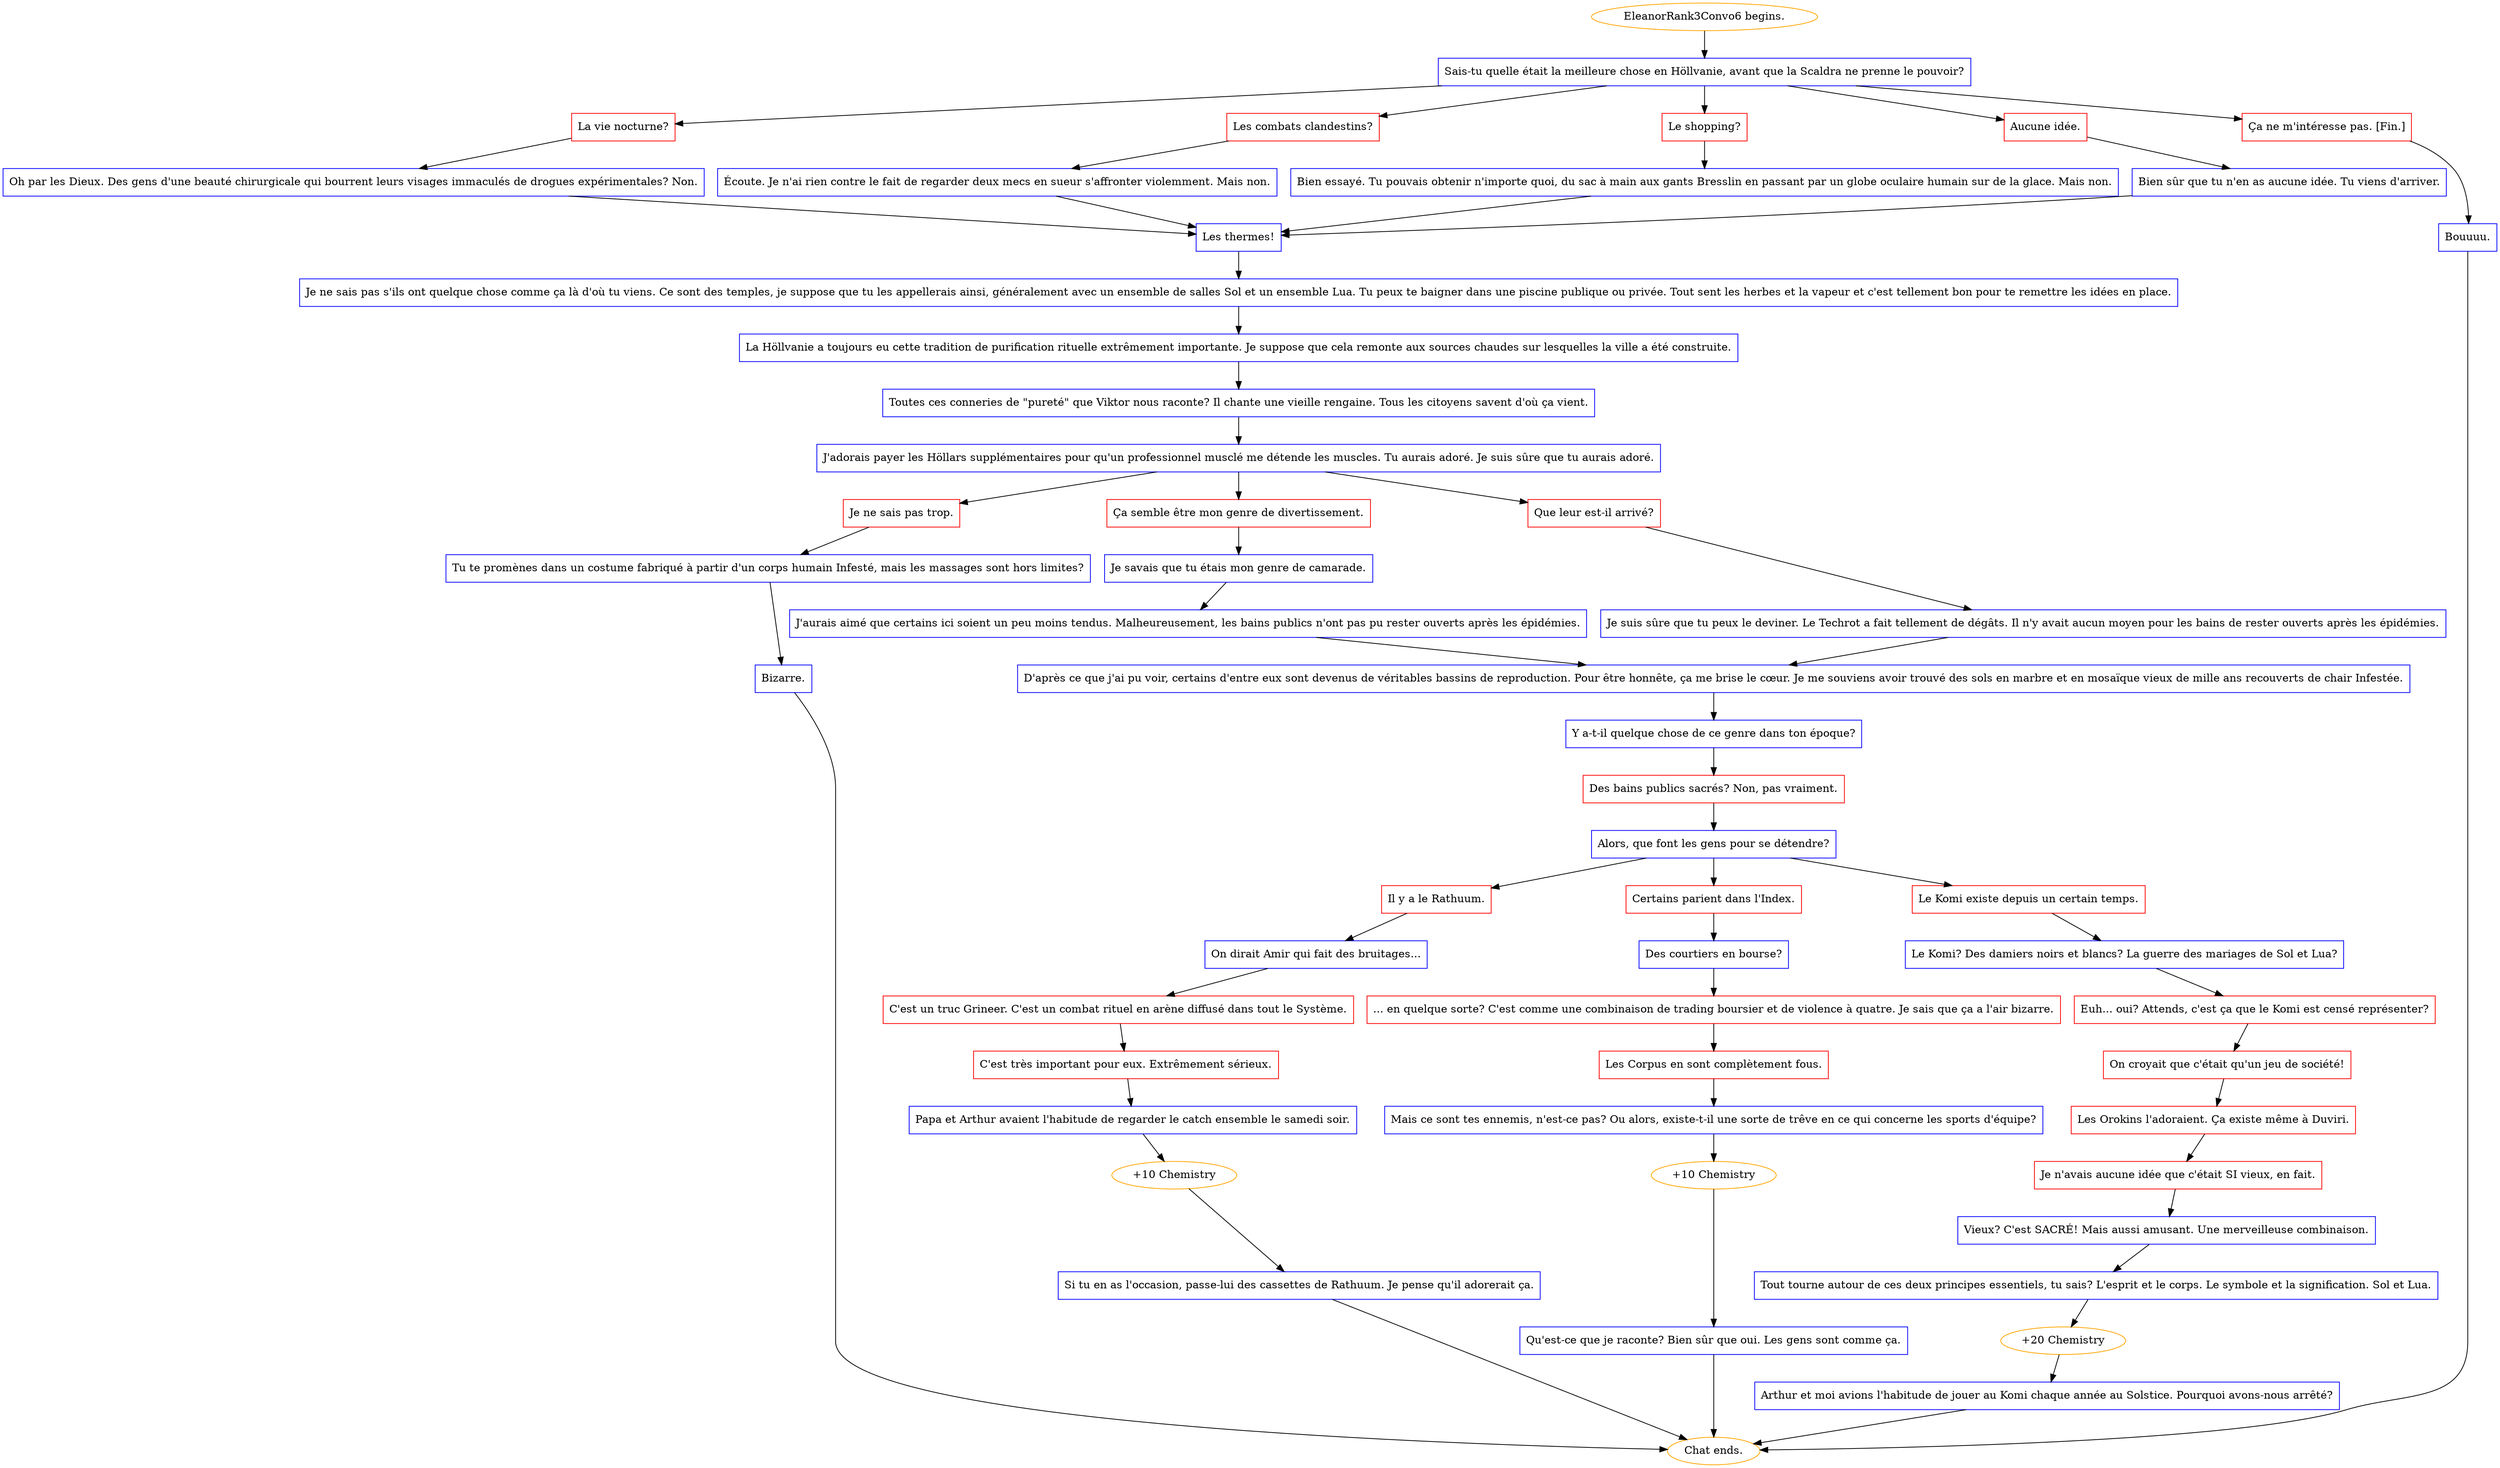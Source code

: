 digraph {
	"EleanorRank3Convo6 begins." [color=orange];
		"EleanorRank3Convo6 begins." -> j2166491323;
	j2166491323 [label="Sais-tu quelle était la meilleure chose en Höllvanie, avant que la Scaldra ne prenne le pouvoir?",shape=box,color=blue];
		j2166491323 -> j358680348;
		j2166491323 -> j1454298202;
		j2166491323 -> j2727082450;
		j2166491323 -> j4184265918;
		j2166491323 -> j3737575006;
	j358680348 [label="La vie nocturne?",shape=box,color=red];
		j358680348 -> j1185163239;
	j1454298202 [label="Les combats clandestins?",shape=box,color=red];
		j1454298202 -> j530427290;
	j2727082450 [label="Le shopping?",shape=box,color=red];
		j2727082450 -> j1891812767;
	j4184265918 [label="Aucune idée.",shape=box,color=red];
		j4184265918 -> j3361773171;
	j3737575006 [label="Ça ne m'intéresse pas. [Fin.]",shape=box,color=red];
		j3737575006 -> j1221742898;
	j1185163239 [label="Oh par les Dieux. Des gens d'une beauté chirurgicale qui bourrent leurs visages immaculés de drogues expérimentales? Non.",shape=box,color=blue];
		j1185163239 -> j1218868779;
	j530427290 [label="Écoute. Je n'ai rien contre le fait de regarder deux mecs en sueur s'affronter violemment. Mais non.",shape=box,color=blue];
		j530427290 -> j1218868779;
	j1891812767 [label="Bien essayé. Tu pouvais obtenir n'importe quoi, du sac à main aux gants Bresslin en passant par un globe oculaire humain sur de la glace. Mais non.",shape=box,color=blue];
		j1891812767 -> j1218868779;
	j3361773171 [label="Bien sûr que tu n'en as aucune idée. Tu viens d'arriver.",shape=box,color=blue];
		j3361773171 -> j1218868779;
	j1221742898 [label="Bouuuu.",shape=box,color=blue];
		j1221742898 -> "Chat ends.";
	j1218868779 [label="Les thermes!",shape=box,color=blue];
		j1218868779 -> j588315907;
	"Chat ends." [color=orange];
	j588315907 [label="Je ne sais pas s'ils ont quelque chose comme ça là d'où tu viens. Ce sont des temples, je suppose que tu les appellerais ainsi, généralement avec un ensemble de salles Sol et un ensemble Lua. Tu peux te baigner dans une piscine publique ou privée. Tout sent les herbes et la vapeur et c'est tellement bon pour te remettre les idées en place.",shape=box,color=blue];
		j588315907 -> j2726555213;
	j2726555213 [label="La Höllvanie a toujours eu cette tradition de purification rituelle extrêmement importante. Je suppose que cela remonte aux sources chaudes sur lesquelles la ville a été construite.",shape=box,color=blue];
		j2726555213 -> j4127510986;
	j4127510986 [label="Toutes ces conneries de \"pureté\" que Viktor nous raconte? Il chante une vieille rengaine. Tous les citoyens savent d'où ça vient.",shape=box,color=blue];
		j4127510986 -> j3471934849;
	j3471934849 [label="J'adorais payer les Höllars supplémentaires pour qu'un professionnel musclé me détende les muscles. Tu aurais adoré. Je suis sûre que tu aurais adoré.",shape=box,color=blue];
		j3471934849 -> j1843781797;
		j3471934849 -> j3979136117;
		j3471934849 -> j204722053;
	j1843781797 [label="Je ne sais pas trop.",shape=box,color=red];
		j1843781797 -> j2146038712;
	j3979136117 [label="Ça semble être mon genre de divertissement.",shape=box,color=red];
		j3979136117 -> j2020194160;
	j204722053 [label="Que leur est-il arrivé?",shape=box,color=red];
		j204722053 -> j3627554688;
	j2146038712 [label="Tu te promènes dans un costume fabriqué à partir d'un corps humain Infesté, mais les massages sont hors limites?",shape=box,color=blue];
		j2146038712 -> j1709958369;
	j2020194160 [label="Je savais que tu étais mon genre de camarade.",shape=box,color=blue];
		j2020194160 -> j2770927794;
	j3627554688 [label="Je suis sûre que tu peux le deviner. Le Techrot a fait tellement de dégâts. Il n'y avait aucun moyen pour les bains de rester ouverts après les épidémies.",shape=box,color=blue];
		j3627554688 -> j4293017676;
	j1709958369 [label="Bizarre.",shape=box,color=blue];
		j1709958369 -> "Chat ends.";
	j2770927794 [label="J'aurais aimé que certains ici soient un peu moins tendus. Malheureusement, les bains publics n'ont pas pu rester ouverts après les épidémies.",shape=box,color=blue];
		j2770927794 -> j4293017676;
	j4293017676 [label="D'après ce que j'ai pu voir, certains d'entre eux sont devenus de véritables bassins de reproduction. Pour être honnête, ça me brise le cœur. Je me souviens avoir trouvé des sols en marbre et en mosaïque vieux de mille ans recouverts de chair Infestée.",shape=box,color=blue];
		j4293017676 -> j3187808162;
	j3187808162 [label="Y a-t-il quelque chose de ce genre dans ton époque?",shape=box,color=blue];
		j3187808162 -> j3697050939;
	j3697050939 [label="Des bains publics sacrés? Non, pas vraiment.",shape=box,color=red];
		j3697050939 -> j1217162960;
	j1217162960 [label="Alors, que font les gens pour se détendre?",shape=box,color=blue];
		j1217162960 -> j3920975650;
		j1217162960 -> j3034061310;
		j1217162960 -> j1757989818;
	j3920975650 [label="Il y a le Rathuum.",shape=box,color=red];
		j3920975650 -> j424640341;
	j3034061310 [label="Certains parient dans l'Index.",shape=box,color=red];
		j3034061310 -> j62464201;
	j1757989818 [label="Le Komi existe depuis un certain temps.",shape=box,color=red];
		j1757989818 -> j1873619705;
	j424640341 [label="On dirait Amir qui fait des bruitages...",shape=box,color=blue];
		j424640341 -> j2307201638;
	j62464201 [label="Des courtiers en bourse?",shape=box,color=blue];
		j62464201 -> j2576122512;
	j1873619705 [label="Le Komi? Des damiers noirs et blancs? La guerre des mariages de Sol et Lua?",shape=box,color=blue];
		j1873619705 -> j1766424546;
	j2307201638 [label="C'est un truc Grineer. C'est un combat rituel en arène diffusé dans tout le Système.",shape=box,color=red];
		j2307201638 -> j2944577328;
	j2576122512 [label="... en quelque sorte? C'est comme une combinaison de trading boursier et de violence à quatre. Je sais que ça a l'air bizarre.",shape=box,color=red];
		j2576122512 -> j891463639;
	j1766424546 [label="Euh... oui? Attends, c'est ça que le Komi est censé représenter?",shape=box,color=red];
		j1766424546 -> j947641252;
	j2944577328 [label="C'est très important pour eux. Extrêmement sérieux.",shape=box,color=red];
		j2944577328 -> j961733238;
	j891463639 [label="Les Corpus en sont complètement fous.",shape=box,color=red];
		j891463639 -> j3356424097;
	j947641252 [label="On croyait que c'était qu'un jeu de société!",shape=box,color=red];
		j947641252 -> j2658572745;
	j961733238 [label="Papa et Arthur avaient l'habitude de regarder le catch ensemble le samedi soir.",shape=box,color=blue];
		j961733238 -> j3264120141;
	j3356424097 [label="Mais ce sont tes ennemis, n'est-ce pas? Ou alors, existe-t-il une sorte de trêve en ce qui concerne les sports d'équipe?",shape=box,color=blue];
		j3356424097 -> j875427802;
	j2658572745 [label="Les Orokins l'adoraient. Ça existe même à Duviri.",shape=box,color=red];
		j2658572745 -> j3814570953;
	j3264120141 [label="+10 Chemistry",color=orange];
		j3264120141 -> j3883956747;
	j875427802 [label="+10 Chemistry",color=orange];
		j875427802 -> j3189180321;
	j3814570953 [label="Je n'avais aucune idée que c'était SI vieux, en fait.",shape=box,color=red];
		j3814570953 -> j3314103962;
	j3883956747 [label="Si tu en as l'occasion, passe-lui des cassettes de Rathuum. Je pense qu'il adorerait ça.",shape=box,color=blue];
		j3883956747 -> "Chat ends.";
	j3189180321 [label="Qu'est-ce que je raconte? Bien sûr que oui. Les gens sont comme ça.",shape=box,color=blue];
		j3189180321 -> "Chat ends.";
	j3314103962 [label="Vieux? C'est SACRÉ! Mais aussi amusant. Une merveilleuse combinaison.",shape=box,color=blue];
		j3314103962 -> j3338712070;
	j3338712070 [label="Tout tourne autour de ces deux principes essentiels, tu sais? L'esprit et le corps. Le symbole et la signification. Sol et Lua.",shape=box,color=blue];
		j3338712070 -> j3323970304;
	j3323970304 [label="+20 Chemistry",color=orange];
		j3323970304 -> j2555305421;
	j2555305421 [label="Arthur et moi avions l'habitude de jouer au Komi chaque année au Solstice. Pourquoi avons-nous arrêté?",shape=box,color=blue];
		j2555305421 -> "Chat ends.";
}